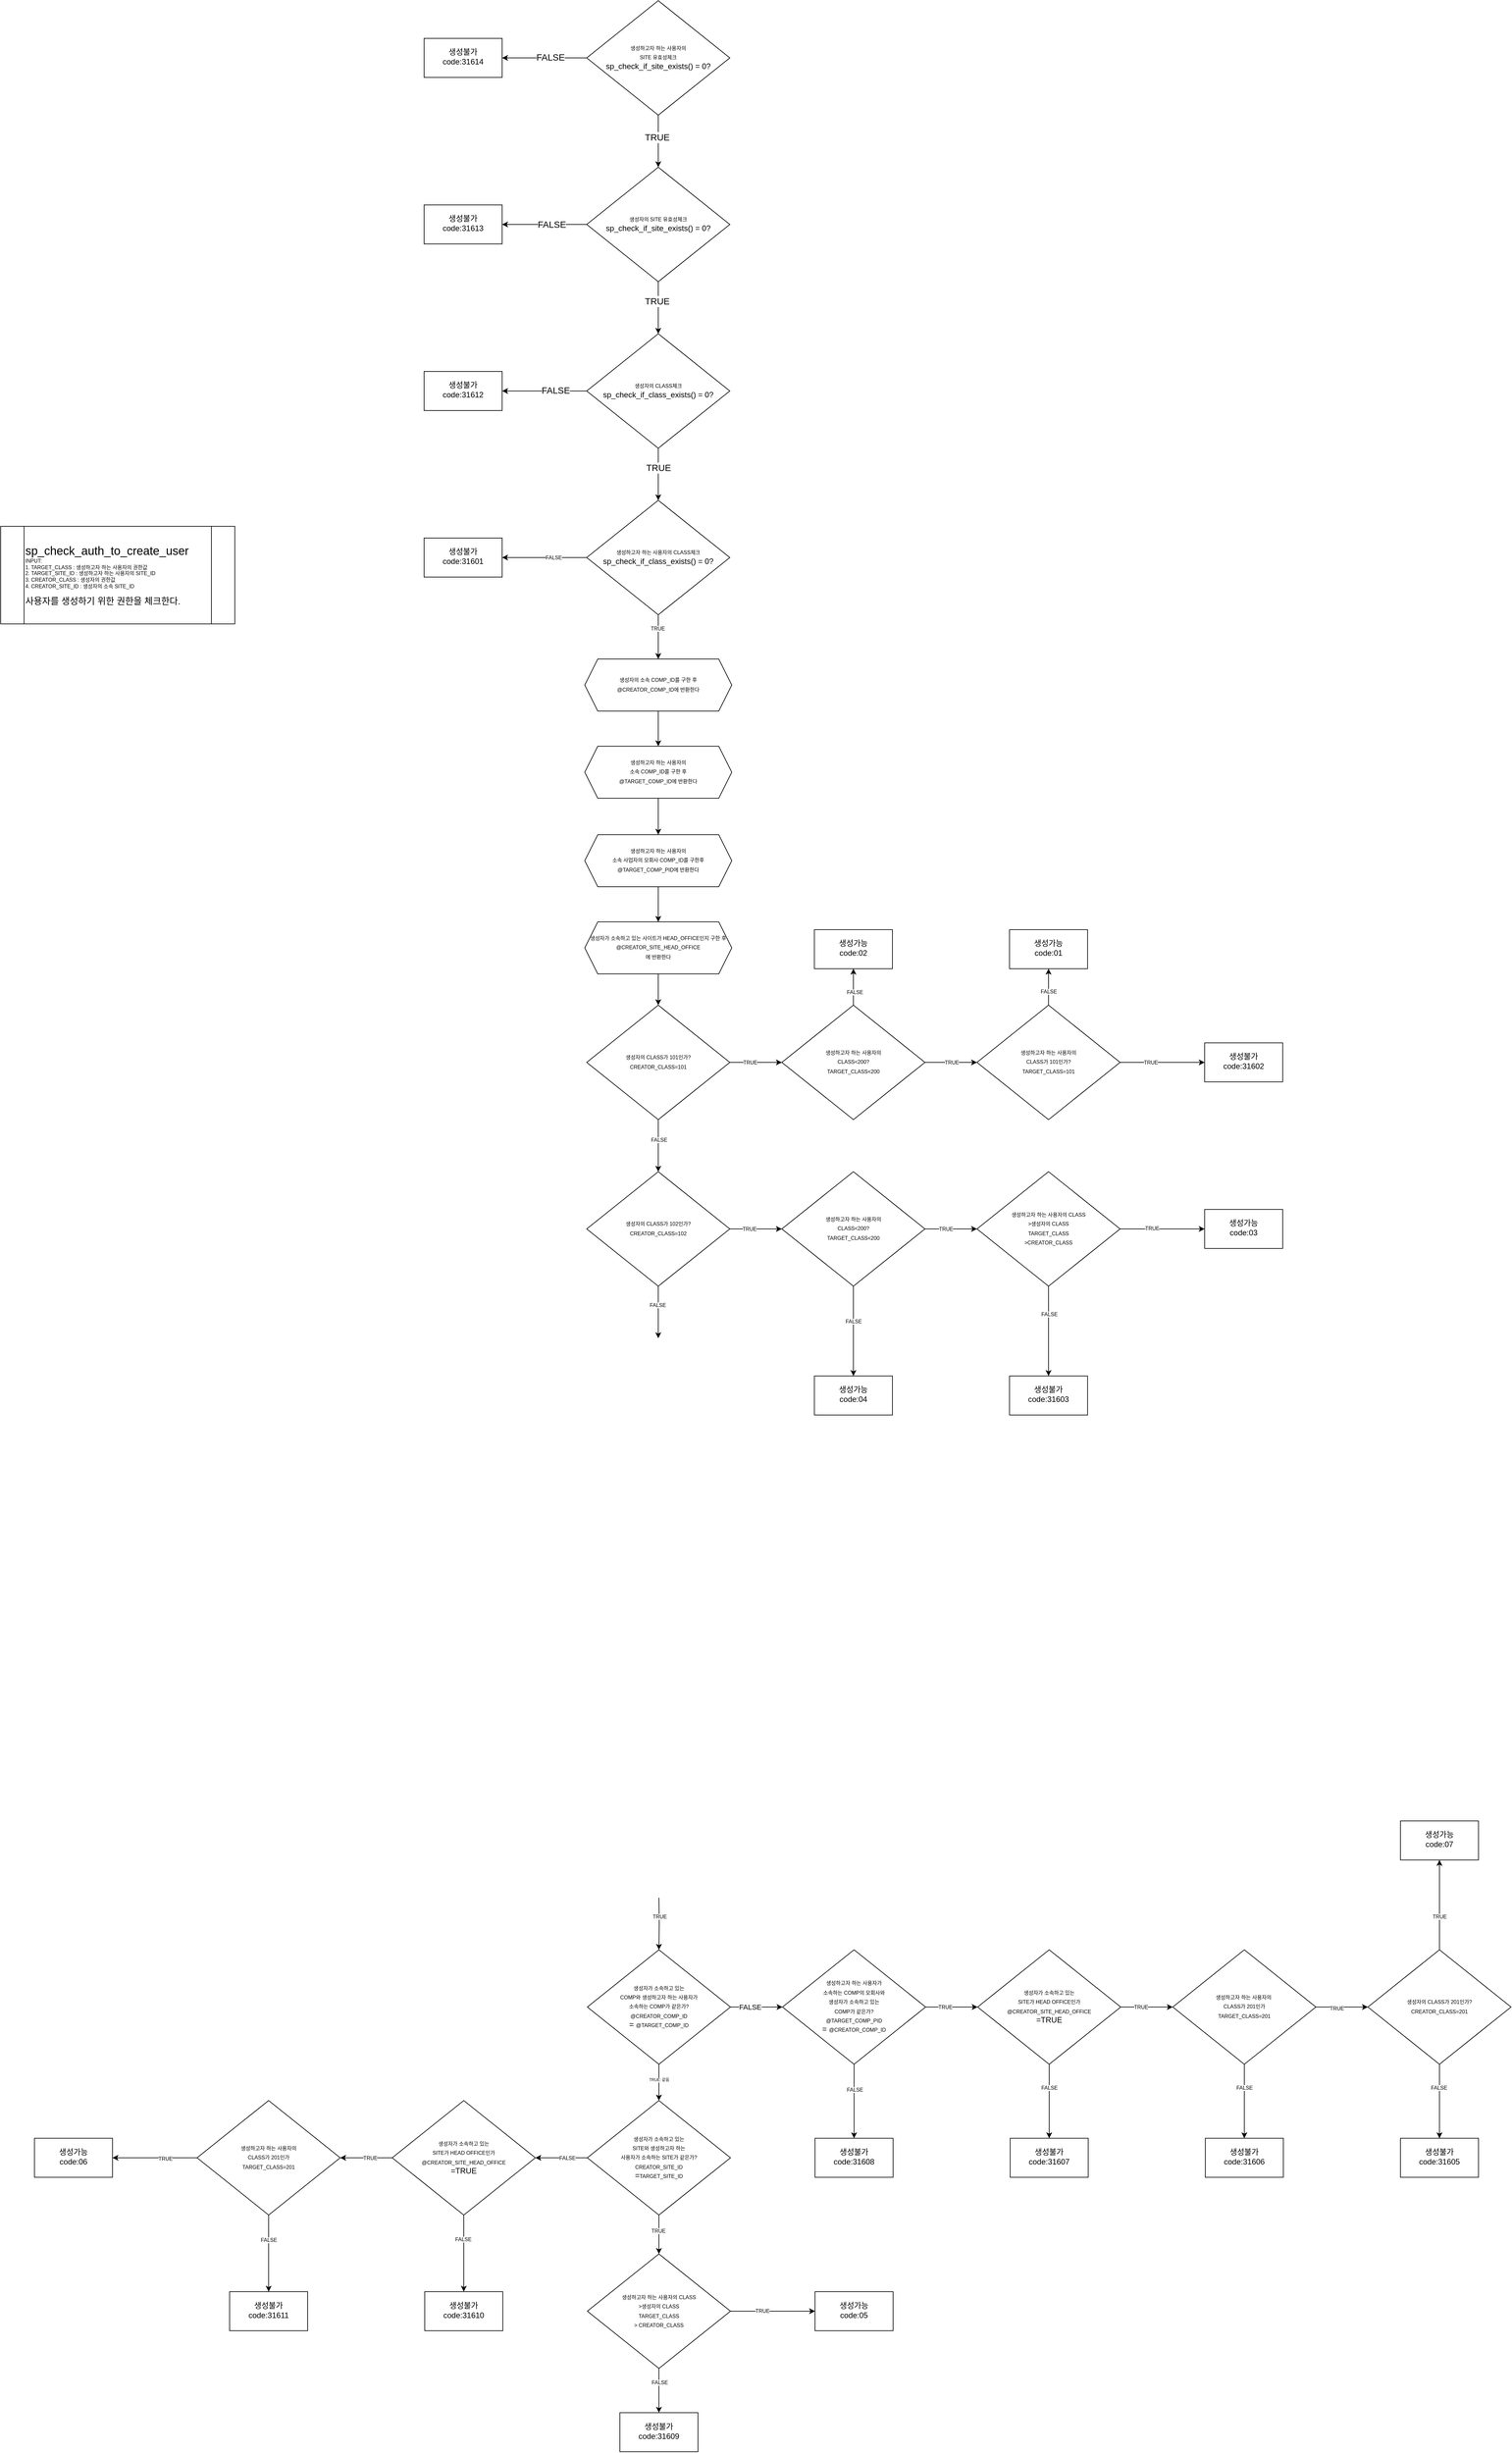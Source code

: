 <mxfile version="16.5.6" type="device"><diagram id="bQs-eoB5kL_t4ooomESv" name="Page-1"><mxGraphModel dx="8557" dy="6752" grid="1" gridSize="10" guides="1" tooltips="1" connect="1" arrows="1" fold="1" page="1" pageScale="1" pageWidth="827" pageHeight="1169" math="0" shadow="0"><root><mxCell id="0"/><mxCell id="1" parent="0"/><mxCell id="9If_zcYqHQICia_mSeOc-65" value="" style="edgeStyle=orthogonalEdgeStyle;rounded=0;orthogonalLoop=1;jettySize=auto;html=1;fontSize=8;" edge="1" parent="1" source="9If_zcYqHQICia_mSeOc-28" target="9If_zcYqHQICia_mSeOc-64"><mxGeometry relative="1" as="geometry"/></mxCell><mxCell id="9If_zcYqHQICia_mSeOc-69" value="TRUE" style="edgeLabel;html=1;align=center;verticalAlign=middle;resizable=0;points=[];fontSize=8;" vertex="1" connectable="0" parent="9If_zcYqHQICia_mSeOc-65"><mxGeometry x="-0.267" relative="1" as="geometry"><mxPoint as="offset"/></mxGeometry></mxCell><mxCell id="9If_zcYqHQICia_mSeOc-94" value="" style="edgeStyle=orthogonalEdgeStyle;rounded=0;orthogonalLoop=1;jettySize=auto;html=1;fontSize=8;" edge="1" parent="1" source="9If_zcYqHQICia_mSeOc-28"><mxGeometry relative="1" as="geometry"><mxPoint x="-1416" y="-1042" as="targetPoint"/></mxGeometry></mxCell><mxCell id="9If_zcYqHQICia_mSeOc-139" value="FALSE" style="edgeLabel;html=1;align=center;verticalAlign=middle;resizable=0;points=[];fontSize=8;" vertex="1" connectable="0" parent="9If_zcYqHQICia_mSeOc-94"><mxGeometry x="-0.293" y="-1" relative="1" as="geometry"><mxPoint as="offset"/></mxGeometry></mxCell><mxCell id="9If_zcYqHQICia_mSeOc-28" value="&lt;font&gt;&lt;span style=&quot;font-size: 8px&quot;&gt;생성자의 CLASS가 102인가?&lt;br&gt;&lt;/span&gt;&lt;span style=&quot;font-size: 8px ; text-align: left&quot;&gt;CREATOR_CLASS=102&lt;/span&gt;&lt;br&gt;&lt;/font&gt;" style="rhombus;whiteSpace=wrap;html=1;shadow=0;fontFamily=Helvetica;fontSize=12;align=center;strokeWidth=1;spacing=6;spacingTop=-4;" vertex="1" parent="1"><mxGeometry x="-1526" y="-1298" width="220" height="176" as="geometry"/></mxCell><mxCell id="9If_zcYqHQICia_mSeOc-32" value="" style="edgeStyle=orthogonalEdgeStyle;rounded=0;orthogonalLoop=1;jettySize=auto;html=1;fontSize=8;" edge="1" parent="1" source="9If_zcYqHQICia_mSeOc-30" target="9If_zcYqHQICia_mSeOc-28"><mxGeometry relative="1" as="geometry"/></mxCell><mxCell id="9If_zcYqHQICia_mSeOc-40" value="FALSE" style="edgeLabel;html=1;align=center;verticalAlign=middle;resizable=0;points=[];fontSize=8;" vertex="1" connectable="0" parent="9If_zcYqHQICia_mSeOc-32"><mxGeometry x="-0.233" y="1" relative="1" as="geometry"><mxPoint as="offset"/></mxGeometry></mxCell><mxCell id="9If_zcYqHQICia_mSeOc-35" value="" style="edgeStyle=orthogonalEdgeStyle;rounded=0;orthogonalLoop=1;jettySize=auto;html=1;fontSize=8;entryX=0;entryY=0.5;entryDx=0;entryDy=0;" edge="1" parent="1" source="9If_zcYqHQICia_mSeOc-30" target="9If_zcYqHQICia_mSeOc-46"><mxGeometry relative="1" as="geometry"><mxPoint x="-1206" y="-1466" as="targetPoint"/></mxGeometry></mxCell><mxCell id="9If_zcYqHQICia_mSeOc-36" value="TRUE" style="edgeLabel;html=1;align=center;verticalAlign=middle;resizable=0;points=[];fontSize=8;" vertex="1" connectable="0" parent="9If_zcYqHQICia_mSeOc-35"><mxGeometry x="-0.234" relative="1" as="geometry"><mxPoint as="offset"/></mxGeometry></mxCell><mxCell id="9If_zcYqHQICia_mSeOc-30" value="&lt;font&gt;&lt;span style=&quot;font-size: 8px&quot;&gt;생성자의 CLASS가 101인가?&lt;br&gt;&lt;/span&gt;&lt;span style=&quot;font-size: 8px ; text-align: left&quot;&gt;CREATOR_CLASS=101&lt;/span&gt;&lt;br&gt;&lt;/font&gt;" style="rhombus;whiteSpace=wrap;html=1;shadow=0;fontFamily=Helvetica;fontSize=12;align=center;strokeWidth=1;spacing=6;spacingTop=-4;" vertex="1" parent="1"><mxGeometry x="-1526" y="-1554" width="220" height="176" as="geometry"/></mxCell><mxCell id="9If_zcYqHQICia_mSeOc-50" value="" style="edgeStyle=orthogonalEdgeStyle;rounded=0;orthogonalLoop=1;jettySize=auto;html=1;fontSize=8;" edge="1" parent="1" source="9If_zcYqHQICia_mSeOc-46" target="9If_zcYqHQICia_mSeOc-48"><mxGeometry relative="1" as="geometry"/></mxCell><mxCell id="9If_zcYqHQICia_mSeOc-54" value="TRUE" style="edgeLabel;html=1;align=center;verticalAlign=middle;resizable=0;points=[];fontSize=8;" vertex="1" connectable="0" parent="9If_zcYqHQICia_mSeOc-50"><mxGeometry x="-0.293" y="-1" relative="1" as="geometry"><mxPoint x="12" y="-1" as="offset"/></mxGeometry></mxCell><mxCell id="9If_zcYqHQICia_mSeOc-62" value="" style="edgeStyle=orthogonalEdgeStyle;rounded=0;orthogonalLoop=1;jettySize=auto;html=1;fontSize=8;" edge="1" parent="1" source="9If_zcYqHQICia_mSeOc-46" target="9If_zcYqHQICia_mSeOc-61"><mxGeometry relative="1" as="geometry"/></mxCell><mxCell id="9If_zcYqHQICia_mSeOc-63" value="FALSE" style="edgeLabel;html=1;align=center;verticalAlign=middle;resizable=0;points=[];fontSize=8;" vertex="1" connectable="0" parent="9If_zcYqHQICia_mSeOc-62"><mxGeometry x="-0.261" y="-2" relative="1" as="geometry"><mxPoint as="offset"/></mxGeometry></mxCell><mxCell id="9If_zcYqHQICia_mSeOc-46" value="&lt;font&gt;&lt;span style=&quot;font-size: 8px&quot;&gt;생성하고자 하는 사용자의&lt;/span&gt;&lt;br style=&quot;font-size: 8px&quot;&gt;&lt;span style=&quot;font-size: 8px&quot;&gt;CLASS&amp;lt;200?&lt;br&gt;&lt;/span&gt;&lt;span style=&quot;font-size: 8px ; text-align: left&quot;&gt;TARGET_CLASS&amp;lt;200&lt;/span&gt;&lt;br&gt;&lt;/font&gt;" style="rhombus;whiteSpace=wrap;html=1;shadow=0;fontFamily=Helvetica;fontSize=12;align=center;strokeWidth=1;spacing=6;spacingTop=-4;" vertex="1" parent="1"><mxGeometry x="-1226" y="-1554" width="220" height="176" as="geometry"/></mxCell><mxCell id="9If_zcYqHQICia_mSeOc-47" value="" style="edgeStyle=orthogonalEdgeStyle;rounded=0;orthogonalLoop=1;jettySize=auto;html=1;fontSize=8;" edge="1" source="9If_zcYqHQICia_mSeOc-48" target="9If_zcYqHQICia_mSeOc-49" parent="1"><mxGeometry relative="1" as="geometry"/></mxCell><mxCell id="9If_zcYqHQICia_mSeOc-58" value="TRUE" style="edgeLabel;html=1;align=center;verticalAlign=middle;resizable=0;points=[];fontSize=8;" vertex="1" connectable="0" parent="9If_zcYqHQICia_mSeOc-47"><mxGeometry x="-0.278" relative="1" as="geometry"><mxPoint as="offset"/></mxGeometry></mxCell><mxCell id="9If_zcYqHQICia_mSeOc-56" value="" style="edgeStyle=orthogonalEdgeStyle;rounded=0;orthogonalLoop=1;jettySize=auto;html=1;fontSize=8;" edge="1" parent="1" source="9If_zcYqHQICia_mSeOc-48" target="9If_zcYqHQICia_mSeOc-55"><mxGeometry relative="1" as="geometry"/></mxCell><mxCell id="9If_zcYqHQICia_mSeOc-57" value="FALSE" style="edgeLabel;html=1;align=center;verticalAlign=middle;resizable=0;points=[];fontSize=8;" vertex="1" connectable="0" parent="9If_zcYqHQICia_mSeOc-56"><mxGeometry x="-0.248" relative="1" as="geometry"><mxPoint as="offset"/></mxGeometry></mxCell><mxCell id="9If_zcYqHQICia_mSeOc-48" value="&lt;font&gt;&lt;font style=&quot;font-size: 8px&quot;&gt;생성하고자 하는 사용자의&lt;br&gt;CLASS가 101인가?&lt;br&gt;&lt;/font&gt;&lt;span style=&quot;font-size: 8px ; text-align: left&quot;&gt;TARGET_CLASS=101&lt;/span&gt;&lt;br&gt;&lt;/font&gt;" style="rhombus;whiteSpace=wrap;html=1;shadow=0;fontFamily=Helvetica;fontSize=12;align=center;strokeWidth=1;spacing=6;spacingTop=-4;" vertex="1" parent="1"><mxGeometry x="-926" y="-1554" width="220" height="176" as="geometry"/></mxCell><mxCell id="9If_zcYqHQICia_mSeOc-49" value="생성불가&lt;br&gt;code:31602" style="whiteSpace=wrap;html=1;shadow=0;strokeWidth=1;spacing=6;spacingTop=-4;" vertex="1" parent="1"><mxGeometry x="-576" y="-1496" width="120" height="60" as="geometry"/></mxCell><mxCell id="9If_zcYqHQICia_mSeOc-55" value="생성가능&lt;br&gt;code:01" style="whiteSpace=wrap;html=1;shadow=0;strokeWidth=1;spacing=6;spacingTop=-4;" vertex="1" parent="1"><mxGeometry x="-876" y="-1670" width="120" height="60" as="geometry"/></mxCell><mxCell id="9If_zcYqHQICia_mSeOc-61" value="생성가능&lt;br&gt;code:02" style="whiteSpace=wrap;html=1;shadow=0;strokeWidth=1;spacing=6;spacingTop=-4;" vertex="1" parent="1"><mxGeometry x="-1176" y="-1670" width="120" height="60" as="geometry"/></mxCell><mxCell id="9If_zcYqHQICia_mSeOc-67" value="" style="edgeStyle=orthogonalEdgeStyle;rounded=0;orthogonalLoop=1;jettySize=auto;html=1;fontSize=8;" edge="1" parent="1" source="9If_zcYqHQICia_mSeOc-64" target="9If_zcYqHQICia_mSeOc-66"><mxGeometry relative="1" as="geometry"/></mxCell><mxCell id="9If_zcYqHQICia_mSeOc-68" value="FALSE" style="edgeLabel;html=1;align=center;verticalAlign=middle;resizable=0;points=[];fontSize=8;" vertex="1" connectable="0" parent="9If_zcYqHQICia_mSeOc-67"><mxGeometry x="-0.227" relative="1" as="geometry"><mxPoint as="offset"/></mxGeometry></mxCell><mxCell id="9If_zcYqHQICia_mSeOc-154" value="" style="edgeStyle=orthogonalEdgeStyle;rounded=0;orthogonalLoop=1;jettySize=auto;html=1;fontSize=8;" edge="1" parent="1" source="9If_zcYqHQICia_mSeOc-64" target="9If_zcYqHQICia_mSeOc-150"><mxGeometry relative="1" as="geometry"/></mxCell><mxCell id="9If_zcYqHQICia_mSeOc-155" value="TRUE" style="edgeLabel;html=1;align=center;verticalAlign=middle;resizable=0;points=[];fontSize=8;" vertex="1" connectable="0" parent="9If_zcYqHQICia_mSeOc-154"><mxGeometry x="-0.202" relative="1" as="geometry"><mxPoint as="offset"/></mxGeometry></mxCell><mxCell id="9If_zcYqHQICia_mSeOc-64" value="&lt;font&gt;&lt;span style=&quot;font-size: 8px&quot;&gt;생성하고자 하는 사용자의&lt;/span&gt;&lt;br style=&quot;font-size: 8px&quot;&gt;&lt;span style=&quot;font-size: 8px&quot;&gt;CLASS&amp;lt;200?&lt;br&gt;&lt;/span&gt;&lt;span style=&quot;font-size: 8px ; text-align: left&quot;&gt;TARGET_CLASS&amp;lt;200&lt;/span&gt;&lt;br&gt;&lt;/font&gt;" style="rhombus;whiteSpace=wrap;html=1;shadow=0;fontFamily=Helvetica;fontSize=12;align=center;strokeWidth=1;spacing=6;spacingTop=-4;" vertex="1" parent="1"><mxGeometry x="-1226" y="-1298" width="220" height="176" as="geometry"/></mxCell><mxCell id="9If_zcYqHQICia_mSeOc-66" value="생성가능&lt;br&gt;code:04" style="whiteSpace=wrap;html=1;shadow=0;strokeWidth=1;spacing=6;spacingTop=-4;" vertex="1" parent="1"><mxGeometry x="-1176" y="-984" width="120" height="60" as="geometry"/></mxCell><mxCell id="9If_zcYqHQICia_mSeOc-76" value="" style="edgeStyle=orthogonalEdgeStyle;rounded=0;orthogonalLoop=1;jettySize=auto;html=1;fontSize=8;exitX=0.5;exitY=1;exitDx=0;exitDy=0;entryX=0.5;entryY=0;entryDx=0;entryDy=0;" edge="1" parent="1" source="9If_zcYqHQICia_mSeOc-163" target="9If_zcYqHQICia_mSeOc-170"><mxGeometry relative="1" as="geometry"><mxPoint x="-1416" y="-1824" as="sourcePoint"/></mxGeometry></mxCell><mxCell id="9If_zcYqHQICia_mSeOc-145" value="&lt;font style=&quot;font-size: 18px&quot;&gt;sp_check_auth_to_create_user&lt;/font&gt;&lt;br&gt;INPUT:&lt;br&gt;1. TARGET_CLASS : 생성하고자 하는 사용자의 권한값&lt;br&gt;2. TARGET_SITE_ID : 생성하고자 하는 사용자의 SITE_ID&lt;br&gt;3. CREATOR_CLASS : 생성자의 권한값&lt;br&gt;4. CREATOR_SITE_ID : 생성자의 소속 SITE_ID&lt;br&gt;&lt;br&gt;&lt;font style=&quot;font-size: 14px&quot;&gt;사용자를 생성하기 위한 권한을 체크한다.&lt;/font&gt;" style="shape=process;whiteSpace=wrap;html=1;backgroundOutline=1;fontSize=8;align=left;" vertex="1" parent="1"><mxGeometry x="-2427" y="-2290" width="360" height="150" as="geometry"/></mxCell><mxCell id="9If_zcYqHQICia_mSeOc-146" value="" style="edgeStyle=orthogonalEdgeStyle;rounded=0;orthogonalLoop=1;jettySize=auto;html=1;fontSize=8;" edge="1" source="9If_zcYqHQICia_mSeOc-150" target="9If_zcYqHQICia_mSeOc-151" parent="1"><mxGeometry relative="1" as="geometry"/></mxCell><mxCell id="9If_zcYqHQICia_mSeOc-147" value="TRUE" style="edgeLabel;html=1;align=center;verticalAlign=middle;resizable=0;points=[];fontSize=8;" vertex="1" connectable="0" parent="9If_zcYqHQICia_mSeOc-146"><mxGeometry x="-0.255" y="1" relative="1" as="geometry"><mxPoint as="offset"/></mxGeometry></mxCell><mxCell id="9If_zcYqHQICia_mSeOc-148" value="" style="edgeStyle=orthogonalEdgeStyle;rounded=0;orthogonalLoop=1;jettySize=auto;html=1;fontSize=8;" edge="1" source="9If_zcYqHQICia_mSeOc-150" target="9If_zcYqHQICia_mSeOc-152" parent="1"><mxGeometry relative="1" as="geometry"/></mxCell><mxCell id="9If_zcYqHQICia_mSeOc-149" value="FALSE" style="edgeLabel;html=1;align=center;verticalAlign=middle;resizable=0;points=[];fontSize=8;" vertex="1" connectable="0" parent="9If_zcYqHQICia_mSeOc-148"><mxGeometry x="-0.375" y="1" relative="1" as="geometry"><mxPoint as="offset"/></mxGeometry></mxCell><mxCell id="9If_zcYqHQICia_mSeOc-150" value="&lt;font&gt;&lt;font style=&quot;font-size: 8px&quot;&gt;생성하고자 하는 사용자의&amp;nbsp;CLASS&lt;br&gt;&amp;gt;생성자의 CLASS&lt;/font&gt;&lt;span style=&quot;font-size: 8px&quot;&gt;&lt;br&gt;&lt;/span&gt;&lt;span style=&quot;font-size: 8px ; text-align: left&quot;&gt;TARGET_CLASS&lt;br&gt;&amp;gt;&lt;/span&gt;&lt;span style=&quot;font-size: 8px ; text-align: left&quot;&gt;CREATOR_CLASS&lt;/span&gt;&lt;br&gt;&lt;/font&gt;" style="rhombus;whiteSpace=wrap;html=1;shadow=0;fontFamily=Helvetica;fontSize=12;align=center;strokeWidth=1;spacing=6;spacingTop=-4;" vertex="1" parent="1"><mxGeometry x="-926" y="-1298" width="220" height="176" as="geometry"/></mxCell><mxCell id="9If_zcYqHQICia_mSeOc-151" value="생성가능&lt;br&gt;code:03" style="whiteSpace=wrap;html=1;shadow=0;strokeWidth=1;spacing=6;spacingTop=-4;" vertex="1" parent="1"><mxGeometry x="-576" y="-1240" width="120" height="60" as="geometry"/></mxCell><mxCell id="9If_zcYqHQICia_mSeOc-152" value="생성불가&lt;br&gt;code:31603" style="whiteSpace=wrap;html=1;shadow=0;strokeWidth=1;spacing=6;spacingTop=-4;" vertex="1" parent="1"><mxGeometry x="-876" y="-984" width="120" height="60" as="geometry"/></mxCell><mxCell id="9If_zcYqHQICia_mSeOc-159" value="" style="edgeStyle=orthogonalEdgeStyle;rounded=0;orthogonalLoop=1;jettySize=auto;html=1;fontSize=8;" edge="1" parent="1" source="9If_zcYqHQICia_mSeOc-156" target="9If_zcYqHQICia_mSeOc-158"><mxGeometry relative="1" as="geometry"/></mxCell><mxCell id="9If_zcYqHQICia_mSeOc-160" value="FALSE" style="edgeLabel;html=1;align=center;verticalAlign=middle;resizable=0;points=[];fontSize=8;" vertex="1" connectable="0" parent="9If_zcYqHQICia_mSeOc-159"><mxGeometry x="-0.214" relative="1" as="geometry"><mxPoint as="offset"/></mxGeometry></mxCell><mxCell id="9If_zcYqHQICia_mSeOc-161" value="" style="edgeStyle=orthogonalEdgeStyle;rounded=0;orthogonalLoop=1;jettySize=auto;html=1;fontSize=8;entryX=0.5;entryY=0;entryDx=0;entryDy=0;" edge="1" parent="1" source="9If_zcYqHQICia_mSeOc-156" target="9If_zcYqHQICia_mSeOc-163"><mxGeometry relative="1" as="geometry"><mxPoint x="-1416" y="-2134" as="targetPoint"/></mxGeometry></mxCell><mxCell id="9If_zcYqHQICia_mSeOc-162" value="TRUE" style="edgeLabel;html=1;align=center;verticalAlign=middle;resizable=0;points=[];fontSize=8;" vertex="1" connectable="0" parent="9If_zcYqHQICia_mSeOc-161"><mxGeometry x="-0.377" y="-1" relative="1" as="geometry"><mxPoint as="offset"/></mxGeometry></mxCell><mxCell id="9If_zcYqHQICia_mSeOc-156" value="&lt;font&gt;&lt;font style=&quot;font-size: 8px&quot;&gt;생성하고자 하는 사용자의 CLASS체크&lt;br&gt;&lt;/font&gt;sp_check_if_class_exists() = 0?&lt;br&gt;&lt;/font&gt;" style="rhombus;whiteSpace=wrap;html=1;shadow=0;fontFamily=Helvetica;fontSize=12;align=center;strokeWidth=1;spacing=6;spacingTop=-4;" vertex="1" parent="1"><mxGeometry x="-1526" y="-2330" width="220" height="176" as="geometry"/></mxCell><mxCell id="9If_zcYqHQICia_mSeOc-158" value="&lt;span&gt;생성불가&lt;br&gt;code:31601&lt;br&gt;&lt;/span&gt;" style="whiteSpace=wrap;html=1;shadow=0;strokeWidth=1;spacing=6;spacingTop=-4;" vertex="1" parent="1"><mxGeometry x="-1776" y="-2272" width="120" height="60" as="geometry"/></mxCell><mxCell id="9If_zcYqHQICia_mSeOc-163" value="&lt;span style=&quot;font-size: 8px&quot;&gt;생성자의 소속 COMP_ID를&amp;nbsp;&lt;/span&gt;&lt;span style=&quot;font-size: 8px&quot;&gt;구한 후&lt;/span&gt;&lt;br style=&quot;font-size: 8px&quot;&gt;&lt;span style=&quot;font-size: 8px&quot;&gt;@CREATOR_COMP_ID에 반환한다&lt;/span&gt;" style="shape=hexagon;perimeter=hexagonPerimeter2;whiteSpace=wrap;html=1;fixedSize=1;shadow=0;strokeWidth=1;spacing=6;spacingTop=-4;" vertex="1" parent="1"><mxGeometry x="-1529" y="-2086" width="226" height="80" as="geometry"/></mxCell><mxCell id="9If_zcYqHQICia_mSeOc-171" style="edgeStyle=orthogonalEdgeStyle;rounded=0;orthogonalLoop=1;jettySize=auto;html=1;entryX=0.5;entryY=0;entryDx=0;entryDy=0;fontSize=8;" edge="1" parent="1" source="9If_zcYqHQICia_mSeOc-170" target="9If_zcYqHQICia_mSeOc-174"><mxGeometry relative="1" as="geometry"/></mxCell><mxCell id="9If_zcYqHQICia_mSeOc-170" value="&lt;span style=&quot;font-size: 8px&quot;&gt;생성하고자 하는 사용자의&lt;br&gt;소속 COMP_ID를 구한 후&lt;br&gt;@TARGET_COMP_ID에 반환한다&lt;/span&gt;" style="shape=hexagon;perimeter=hexagonPerimeter2;whiteSpace=wrap;html=1;fixedSize=1;shadow=0;strokeWidth=1;spacing=6;spacingTop=-4;" vertex="1" parent="1"><mxGeometry x="-1529" y="-1952" width="226" height="80" as="geometry"/></mxCell><mxCell id="9If_zcYqHQICia_mSeOc-175" style="edgeStyle=orthogonalEdgeStyle;rounded=0;orthogonalLoop=1;jettySize=auto;html=1;entryX=0.5;entryY=0;entryDx=0;entryDy=0;fontSize=8;" edge="1" parent="1" source="9If_zcYqHQICia_mSeOc-174" target="9If_zcYqHQICia_mSeOc-178"><mxGeometry relative="1" as="geometry"/></mxCell><mxCell id="9If_zcYqHQICia_mSeOc-174" value="&lt;span style=&quot;font-size: 8px&quot;&gt;생성하고자 하는 사용자의&lt;br&gt;소속 사업자의 모회사 COMP_ID를 구한후&lt;br&gt;@TARGET_COMP_&lt;/span&gt;&lt;span style=&quot;font-size: 8px&quot;&gt;P&lt;/span&gt;&lt;span style=&quot;font-size: 8px&quot;&gt;ID에 반환한다&lt;/span&gt;" style="shape=hexagon;perimeter=hexagonPerimeter2;whiteSpace=wrap;html=1;fixedSize=1;shadow=0;strokeWidth=1;spacing=6;spacingTop=-4;" vertex="1" parent="1"><mxGeometry x="-1529" y="-1816" width="226" height="80" as="geometry"/></mxCell><mxCell id="9If_zcYqHQICia_mSeOc-179" style="edgeStyle=orthogonalEdgeStyle;rounded=0;orthogonalLoop=1;jettySize=auto;html=1;entryX=0.5;entryY=0;entryDx=0;entryDy=0;fontSize=8;" edge="1" parent="1" source="9If_zcYqHQICia_mSeOc-178" target="9If_zcYqHQICia_mSeOc-30"><mxGeometry relative="1" as="geometry"/></mxCell><mxCell id="9If_zcYqHQICia_mSeOc-178" value="&lt;font style=&quot;font-size: 8px&quot;&gt;생성자가 소속하고 있는 사이트가 HEAD_OFFICE인지 구한 후&lt;br&gt;@CREATOR_SITE_HEAD_OFFICE&lt;br&gt;에 반환한다&lt;/font&gt;" style="shape=hexagon;perimeter=hexagonPerimeter2;whiteSpace=wrap;html=1;fixedSize=1;shadow=0;strokeWidth=1;spacing=6;spacingTop=-4;" vertex="1" parent="1"><mxGeometry x="-1529" y="-1682" width="226" height="80" as="geometry"/></mxCell><mxCell id="9If_zcYqHQICia_mSeOc-183" value="" style="edgeStyle=orthogonalEdgeStyle;rounded=0;orthogonalLoop=1;jettySize=auto;html=1;fontSize=14;" edge="1" parent="1" source="9If_zcYqHQICia_mSeOc-180" target="9If_zcYqHQICia_mSeOc-182"><mxGeometry relative="1" as="geometry"/></mxCell><mxCell id="9If_zcYqHQICia_mSeOc-198" value="FALSE" style="edgeLabel;html=1;align=center;verticalAlign=middle;resizable=0;points=[];fontSize=14;" vertex="1" connectable="0" parent="9If_zcYqHQICia_mSeOc-183"><mxGeometry x="-0.255" y="-1" relative="1" as="geometry"><mxPoint as="offset"/></mxGeometry></mxCell><mxCell id="9If_zcYqHQICia_mSeOc-194" value="" style="edgeStyle=orthogonalEdgeStyle;rounded=0;orthogonalLoop=1;jettySize=auto;html=1;fontSize=14;" edge="1" parent="1" source="9If_zcYqHQICia_mSeOc-180" target="9If_zcYqHQICia_mSeOc-156"><mxGeometry relative="1" as="geometry"/></mxCell><mxCell id="9If_zcYqHQICia_mSeOc-197" value="TRUE" style="edgeLabel;html=1;align=center;verticalAlign=middle;resizable=0;points=[];fontSize=14;" vertex="1" connectable="0" parent="9If_zcYqHQICia_mSeOc-194"><mxGeometry x="-0.257" relative="1" as="geometry"><mxPoint as="offset"/></mxGeometry></mxCell><mxCell id="9If_zcYqHQICia_mSeOc-180" value="&lt;font&gt;&lt;font style=&quot;font-size: 8px&quot;&gt;생성자의 CLASS체크&lt;br&gt;&lt;/font&gt;sp_check_if_class_exists() = 0?&lt;br&gt;&lt;/font&gt;" style="rhombus;whiteSpace=wrap;html=1;shadow=0;fontFamily=Helvetica;fontSize=12;align=center;strokeWidth=1;spacing=6;spacingTop=-4;" vertex="1" parent="1"><mxGeometry x="-1526" y="-2586" width="220" height="176" as="geometry"/></mxCell><mxCell id="9If_zcYqHQICia_mSeOc-182" value="생성불가&lt;br&gt;code:31612" style="whiteSpace=wrap;html=1;shadow=0;strokeWidth=1;spacing=6;spacingTop=-4;" vertex="1" parent="1"><mxGeometry x="-1776" y="-2528" width="120" height="60" as="geometry"/></mxCell><mxCell id="9If_zcYqHQICia_mSeOc-189" value="" style="edgeStyle=orthogonalEdgeStyle;rounded=0;orthogonalLoop=1;jettySize=auto;html=1;fontSize=14;" edge="1" parent="1" source="9If_zcYqHQICia_mSeOc-184" target="9If_zcYqHQICia_mSeOc-188"><mxGeometry relative="1" as="geometry"/></mxCell><mxCell id="9If_zcYqHQICia_mSeOc-199" value="FALSE" style="edgeLabel;html=1;align=center;verticalAlign=middle;resizable=0;points=[];fontSize=14;" vertex="1" connectable="0" parent="9If_zcYqHQICia_mSeOc-189"><mxGeometry x="-0.166" relative="1" as="geometry"><mxPoint as="offset"/></mxGeometry></mxCell><mxCell id="9If_zcYqHQICia_mSeOc-193" value="" style="edgeStyle=orthogonalEdgeStyle;rounded=0;orthogonalLoop=1;jettySize=auto;html=1;fontSize=14;" edge="1" parent="1" source="9If_zcYqHQICia_mSeOc-184" target="9If_zcYqHQICia_mSeOc-180"><mxGeometry relative="1" as="geometry"/></mxCell><mxCell id="9If_zcYqHQICia_mSeOc-196" value="TRUE" style="edgeLabel;html=1;align=center;verticalAlign=middle;resizable=0;points=[];fontSize=14;" vertex="1" connectable="0" parent="9If_zcYqHQICia_mSeOc-193"><mxGeometry x="-0.261" y="-2" relative="1" as="geometry"><mxPoint as="offset"/></mxGeometry></mxCell><mxCell id="9If_zcYqHQICia_mSeOc-184" value="&lt;font&gt;&lt;font style=&quot;font-size: 8px&quot;&gt;생성자의 SITE 유효성체크&lt;br&gt;&lt;/font&gt;sp_check_if_site_exists() = 0?&lt;br&gt;&lt;/font&gt;" style="rhombus;whiteSpace=wrap;html=1;shadow=0;fontFamily=Helvetica;fontSize=12;align=center;strokeWidth=1;spacing=6;spacingTop=-4;" vertex="1" parent="1"><mxGeometry x="-1526" y="-2842" width="220" height="176" as="geometry"/></mxCell><mxCell id="9If_zcYqHQICia_mSeOc-191" value="" style="edgeStyle=orthogonalEdgeStyle;rounded=0;orthogonalLoop=1;jettySize=auto;html=1;fontSize=14;" edge="1" parent="1" source="9If_zcYqHQICia_mSeOc-186" target="9If_zcYqHQICia_mSeOc-190"><mxGeometry relative="1" as="geometry"/></mxCell><mxCell id="9If_zcYqHQICia_mSeOc-200" value="FALSE" style="edgeLabel;html=1;align=center;verticalAlign=middle;resizable=0;points=[];fontSize=14;" vertex="1" connectable="0" parent="9If_zcYqHQICia_mSeOc-191"><mxGeometry x="-0.136" y="-1" relative="1" as="geometry"><mxPoint as="offset"/></mxGeometry></mxCell><mxCell id="9If_zcYqHQICia_mSeOc-192" value="" style="edgeStyle=orthogonalEdgeStyle;rounded=0;orthogonalLoop=1;jettySize=auto;html=1;fontSize=14;" edge="1" parent="1" source="9If_zcYqHQICia_mSeOc-186" target="9If_zcYqHQICia_mSeOc-184"><mxGeometry relative="1" as="geometry"/></mxCell><mxCell id="9If_zcYqHQICia_mSeOc-195" value="TRUE" style="edgeLabel;html=1;align=center;verticalAlign=middle;resizable=0;points=[];fontSize=14;" vertex="1" connectable="0" parent="9If_zcYqHQICia_mSeOc-192"><mxGeometry x="-0.167" y="-2" relative="1" as="geometry"><mxPoint as="offset"/></mxGeometry></mxCell><mxCell id="9If_zcYqHQICia_mSeOc-186" value="&lt;font&gt;&lt;font style=&quot;font-size: 8px&quot;&gt;생성하고자 하는 사용자의 &lt;br&gt;SITE 유효성체크&lt;br&gt;&lt;/font&gt;sp_check_if_site_exists() = 0?&lt;br&gt;&lt;/font&gt;" style="rhombus;whiteSpace=wrap;html=1;shadow=0;fontFamily=Helvetica;fontSize=12;align=center;strokeWidth=1;spacing=6;spacingTop=-4;" vertex="1" parent="1"><mxGeometry x="-1526" y="-3098" width="220" height="176" as="geometry"/></mxCell><mxCell id="9If_zcYqHQICia_mSeOc-188" value="&lt;span&gt;생성불가&lt;/span&gt;&lt;br&gt;&lt;span&gt;code:31613&lt;/span&gt;" style="whiteSpace=wrap;html=1;shadow=0;strokeWidth=1;spacing=6;spacingTop=-4;" vertex="1" parent="1"><mxGeometry x="-1776" y="-2784" width="120" height="60" as="geometry"/></mxCell><mxCell id="9If_zcYqHQICia_mSeOc-190" value="&lt;span&gt;생성불가&lt;/span&gt;&lt;br&gt;&lt;span&gt;code:31614&lt;/span&gt;" style="whiteSpace=wrap;html=1;shadow=0;strokeWidth=1;spacing=6;spacingTop=-4;" vertex="1" parent="1"><mxGeometry x="-1776" y="-3040" width="120" height="60" as="geometry"/></mxCell><mxCell id="9If_zcYqHQICia_mSeOc-201" value="" style="edgeStyle=orthogonalEdgeStyle;rounded=0;orthogonalLoop=1;jettySize=auto;html=1;fontSize=8;" edge="1" parent="1" source="9If_zcYqHQICia_mSeOc-205" target="9If_zcYqHQICia_mSeOc-210"><mxGeometry relative="1" as="geometry"/></mxCell><mxCell id="9If_zcYqHQICia_mSeOc-202" value="TRUE: 같음" style="edgeLabel;html=1;align=center;verticalAlign=middle;resizable=0;points=[];fontSize=6;" vertex="1" connectable="0" parent="9If_zcYqHQICia_mSeOc-201"><mxGeometry x="-0.16" relative="1" as="geometry"><mxPoint as="offset"/></mxGeometry></mxCell><mxCell id="9If_zcYqHQICia_mSeOc-203" value="" style="edgeStyle=orthogonalEdgeStyle;rounded=0;orthogonalLoop=1;jettySize=auto;html=1;" edge="1" parent="1" source="9If_zcYqHQICia_mSeOc-205" target="9If_zcYqHQICia_mSeOc-215"><mxGeometry relative="1" as="geometry"/></mxCell><mxCell id="9If_zcYqHQICia_mSeOc-204" value="FALSE" style="edgeLabel;html=1;align=center;verticalAlign=middle;resizable=0;points=[];" vertex="1" connectable="0" parent="9If_zcYqHQICia_mSeOc-203"><mxGeometry x="-0.258" relative="1" as="geometry"><mxPoint as="offset"/></mxGeometry></mxCell><mxCell id="9If_zcYqHQICia_mSeOc-205" value="&lt;font&gt;&lt;span style=&quot;font-size: 8px&quot;&gt;생성자가 소속하고 있는&lt;br&gt;COMP와 생성하고자 하는 사용자가&lt;br&gt;소속하는 COMP가 같은가?&lt;br&gt;&lt;/span&gt;&lt;span style=&quot;font-size: 8px&quot;&gt;@CREATOR_COMP_ID&lt;/span&gt;&lt;span style=&quot;font-size: 8px ; text-align: left&quot;&gt;&lt;br&gt;&lt;/span&gt;=&amp;nbsp;&lt;span style=&quot;font-size: 8px&quot;&gt;@TARGET_COMP_ID&lt;/span&gt;&lt;br&gt;&lt;/font&gt;" style="rhombus;whiteSpace=wrap;html=1;shadow=0;fontFamily=Helvetica;fontSize=12;align=center;strokeWidth=1;spacing=6;spacingTop=-4;" vertex="1" parent="1"><mxGeometry x="-1525" y="-102" width="220" height="176" as="geometry"/></mxCell><mxCell id="9If_zcYqHQICia_mSeOc-206" value="" style="edgeStyle=orthogonalEdgeStyle;rounded=0;orthogonalLoop=1;jettySize=auto;html=1;fontSize=8;" edge="1" parent="1" source="9If_zcYqHQICia_mSeOc-210" target="9If_zcYqHQICia_mSeOc-220"><mxGeometry relative="1" as="geometry"/></mxCell><mxCell id="9If_zcYqHQICia_mSeOc-207" value="FALSE" style="edgeLabel;html=1;align=center;verticalAlign=middle;resizable=0;points=[];fontSize=8;" vertex="1" connectable="0" parent="9If_zcYqHQICia_mSeOc-206"><mxGeometry x="-0.212" relative="1" as="geometry"><mxPoint as="offset"/></mxGeometry></mxCell><mxCell id="9If_zcYqHQICia_mSeOc-208" value="" style="edgeStyle=orthogonalEdgeStyle;rounded=0;orthogonalLoop=1;jettySize=auto;html=1;fontSize=8;" edge="1" parent="1" source="9If_zcYqHQICia_mSeOc-210" target="9If_zcYqHQICia_mSeOc-248"><mxGeometry relative="1" as="geometry"/></mxCell><mxCell id="9If_zcYqHQICia_mSeOc-209" value="TRUE" style="edgeLabel;html=1;align=center;verticalAlign=middle;resizable=0;points=[];fontSize=8;" vertex="1" connectable="0" parent="9If_zcYqHQICia_mSeOc-208"><mxGeometry x="-0.179" y="-1" relative="1" as="geometry"><mxPoint as="offset"/></mxGeometry></mxCell><mxCell id="9If_zcYqHQICia_mSeOc-210" value="&lt;font&gt;&lt;font style=&quot;font-size: 8px&quot;&gt;&lt;font&gt;생성자가 소속하고 있는&lt;br&gt;SITE와 생성하고자 하는&lt;br&gt;&lt;/font&gt;사용자가 소속하는 SITE가 같은가?&lt;br&gt;&lt;/font&gt;&lt;span style=&quot;font-size: 8px ; text-align: left&quot;&gt;CREATOR_SITE_ID&lt;br&gt;&lt;/span&gt;=&lt;span style=&quot;font-size: 8px ; text-align: left&quot;&gt;TARGET_SITE_ID&lt;/span&gt;&lt;br&gt;&lt;/font&gt;" style="rhombus;whiteSpace=wrap;html=1;shadow=0;fontFamily=Helvetica;fontSize=12;align=center;strokeWidth=1;spacing=6;spacingTop=-4;" vertex="1" parent="1"><mxGeometry x="-1525" y="129.71" width="220" height="176" as="geometry"/></mxCell><mxCell id="9If_zcYqHQICia_mSeOc-211" value="" style="edgeStyle=orthogonalEdgeStyle;rounded=0;orthogonalLoop=1;jettySize=auto;html=1;fontSize=8;" edge="1" parent="1" source="9If_zcYqHQICia_mSeOc-215" target="9If_zcYqHQICia_mSeOc-226"><mxGeometry relative="1" as="geometry"/></mxCell><mxCell id="9If_zcYqHQICia_mSeOc-212" value="TRUE" style="edgeLabel;html=1;align=center;verticalAlign=middle;resizable=0;points=[];fontSize=8;" vertex="1" connectable="0" parent="9If_zcYqHQICia_mSeOc-211"><mxGeometry x="-0.25" relative="1" as="geometry"><mxPoint as="offset"/></mxGeometry></mxCell><mxCell id="9If_zcYqHQICia_mSeOc-213" value="" style="edgeStyle=orthogonalEdgeStyle;rounded=0;orthogonalLoop=1;jettySize=auto;html=1;fontSize=8;" edge="1" parent="1" source="9If_zcYqHQICia_mSeOc-215" target="9If_zcYqHQICia_mSeOc-228"><mxGeometry relative="1" as="geometry"/></mxCell><mxCell id="9If_zcYqHQICia_mSeOc-214" value="FALSE" style="edgeLabel;html=1;align=center;verticalAlign=middle;resizable=0;points=[];fontSize=8;" vertex="1" connectable="0" parent="9If_zcYqHQICia_mSeOc-213"><mxGeometry x="-0.311" y="1" relative="1" as="geometry"><mxPoint as="offset"/></mxGeometry></mxCell><mxCell id="9If_zcYqHQICia_mSeOc-215" value="&lt;font&gt;&lt;font style=&quot;font-size: 8px&quot;&gt;생성하고자 하는 사용자가&lt;br&gt;소속하는 COMP의 모회사와&lt;br&gt;생성자가 소속하고 있는&lt;br&gt;COMP가 같은가?&lt;br&gt;&lt;/font&gt;&lt;span style=&quot;font-size: 8px&quot;&gt;@TARGET_COMP_&lt;/span&gt;&lt;span style=&quot;font-size: 8px&quot;&gt;P&lt;/span&gt;&lt;span style=&quot;font-size: 8px&quot;&gt;ID&lt;br&gt;&lt;/span&gt;=&amp;nbsp;&lt;span style=&quot;font-size: 8px&quot;&gt;@CREATOR_COMP_ID&lt;/span&gt;&lt;br&gt;&lt;/font&gt;" style="rhombus;whiteSpace=wrap;html=1;shadow=0;fontFamily=Helvetica;fontSize=12;align=center;strokeWidth=1;spacing=6;spacingTop=-4;" vertex="1" parent="1"><mxGeometry x="-1225" y="-102" width="220" height="176" as="geometry"/></mxCell><mxCell id="9If_zcYqHQICia_mSeOc-216" value="" style="edgeStyle=orthogonalEdgeStyle;rounded=0;orthogonalLoop=1;jettySize=auto;html=1;fontSize=8;" edge="1" parent="1" source="9If_zcYqHQICia_mSeOc-220" target="9If_zcYqHQICia_mSeOc-221"><mxGeometry relative="1" as="geometry"/></mxCell><mxCell id="9If_zcYqHQICia_mSeOc-217" value="FALSE" style="edgeLabel;html=1;align=center;verticalAlign=middle;resizable=0;points=[];fontSize=8;" vertex="1" connectable="0" parent="9If_zcYqHQICia_mSeOc-216"><mxGeometry x="-0.361" y="-1" relative="1" as="geometry"><mxPoint as="offset"/></mxGeometry></mxCell><mxCell id="9If_zcYqHQICia_mSeOc-218" value="" style="edgeStyle=orthogonalEdgeStyle;rounded=0;orthogonalLoop=1;jettySize=auto;html=1;fontSize=8;" edge="1" parent="1" source="9If_zcYqHQICia_mSeOc-220" target="9If_zcYqHQICia_mSeOc-255"><mxGeometry relative="1" as="geometry"/></mxCell><mxCell id="9If_zcYqHQICia_mSeOc-219" value="TRUE" style="edgeLabel;html=1;align=center;verticalAlign=middle;resizable=0;points=[];fontSize=8;" vertex="1" connectable="0" parent="9If_zcYqHQICia_mSeOc-218"><mxGeometry x="-0.142" relative="1" as="geometry"><mxPoint as="offset"/></mxGeometry></mxCell><mxCell id="9If_zcYqHQICia_mSeOc-220" value="&lt;font&gt;&lt;font style=&quot;font-size: 8px&quot;&gt;생성자가 소속하고 있는&lt;br&gt;SITE가 HEAD OFFICE인가&lt;/font&gt;&lt;span style=&quot;font-size: 8px&quot;&gt;&lt;br&gt;&lt;/span&gt;&lt;span style=&quot;font-size: 8px&quot;&gt;@CREATOR_SITE_HEAD_OFFICE&lt;br&gt;&lt;/span&gt;=TRUE&lt;br&gt;&lt;/font&gt;" style="rhombus;whiteSpace=wrap;html=1;shadow=0;fontFamily=Helvetica;fontSize=12;align=center;strokeWidth=1;spacing=6;spacingTop=-4;" vertex="1" parent="1"><mxGeometry x="-1825" y="129.71" width="220" height="176" as="geometry"/></mxCell><mxCell id="9If_zcYqHQICia_mSeOc-221" value="생성불가&lt;br&gt;code:31610" style="whiteSpace=wrap;html=1;shadow=0;strokeWidth=1;spacing=6;spacingTop=-4;" vertex="1" parent="1"><mxGeometry x="-1775" y="423.54" width="120" height="60" as="geometry"/></mxCell><mxCell id="9If_zcYqHQICia_mSeOc-222" value="" style="edgeStyle=orthogonalEdgeStyle;rounded=0;orthogonalLoop=1;jettySize=auto;html=1;fontSize=8;" edge="1" parent="1" source="9If_zcYqHQICia_mSeOc-226" target="9If_zcYqHQICia_mSeOc-227"><mxGeometry relative="1" as="geometry"/></mxCell><mxCell id="9If_zcYqHQICia_mSeOc-223" value="FALSE" style="edgeLabel;html=1;align=center;verticalAlign=middle;resizable=0;points=[];fontSize=8;" vertex="1" connectable="0" parent="9If_zcYqHQICia_mSeOc-222"><mxGeometry x="-0.375" relative="1" as="geometry"><mxPoint as="offset"/></mxGeometry></mxCell><mxCell id="9If_zcYqHQICia_mSeOc-224" value="" style="edgeStyle=orthogonalEdgeStyle;rounded=0;orthogonalLoop=1;jettySize=auto;html=1;fontSize=8;" edge="1" parent="1" source="9If_zcYqHQICia_mSeOc-226" target="9If_zcYqHQICia_mSeOc-235"><mxGeometry relative="1" as="geometry"/></mxCell><mxCell id="9If_zcYqHQICia_mSeOc-225" value="TRUE" style="edgeLabel;html=1;align=center;verticalAlign=middle;resizable=0;points=[];fontSize=8;" vertex="1" connectable="0" parent="9If_zcYqHQICia_mSeOc-224"><mxGeometry x="-0.242" relative="1" as="geometry"><mxPoint as="offset"/></mxGeometry></mxCell><mxCell id="9If_zcYqHQICia_mSeOc-226" value="&lt;font&gt;&lt;span style=&quot;font-size: 8px&quot;&gt;생성자가 소속하고 있는&lt;/span&gt;&lt;br style=&quot;font-size: 8px&quot;&gt;&lt;span style=&quot;font-size: 8px&quot;&gt;SITE가 HEAD OFFICE인가&lt;br&gt;&lt;/span&gt;&lt;span style=&quot;font-size: 8px&quot;&gt;@CREATOR_SITE_HEAD_OFFICE&lt;br&gt;&lt;/span&gt;=TRUE&lt;br&gt;&lt;/font&gt;" style="rhombus;whiteSpace=wrap;html=1;shadow=0;fontFamily=Helvetica;fontSize=12;align=center;strokeWidth=1;spacing=6;spacingTop=-4;" vertex="1" parent="1"><mxGeometry x="-925" y="-102" width="220" height="176" as="geometry"/></mxCell><mxCell id="9If_zcYqHQICia_mSeOc-227" value="생성불가&lt;br&gt;code:31607" style="whiteSpace=wrap;html=1;shadow=0;strokeWidth=1;spacing=6;spacingTop=-4;" vertex="1" parent="1"><mxGeometry x="-875" y="187.71" width="120" height="60" as="geometry"/></mxCell><mxCell id="9If_zcYqHQICia_mSeOc-228" value="생성불가&lt;br&gt;code:31608" style="whiteSpace=wrap;html=1;shadow=0;strokeWidth=1;spacing=6;spacingTop=-4;" vertex="1" parent="1"><mxGeometry x="-1175" y="187.71" width="120" height="60" as="geometry"/></mxCell><mxCell id="9If_zcYqHQICia_mSeOc-229" value="" style="edgeStyle=orthogonalEdgeStyle;rounded=0;orthogonalLoop=1;jettySize=auto;html=1;fontSize=8;" edge="1" parent="1" target="9If_zcYqHQICia_mSeOc-205"><mxGeometry relative="1" as="geometry"><mxPoint x="-1415" y="-182" as="sourcePoint"/></mxGeometry></mxCell><mxCell id="9If_zcYqHQICia_mSeOc-230" value="TRUE" style="edgeLabel;html=1;align=center;verticalAlign=middle;resizable=0;points=[];fontSize=8;" vertex="1" connectable="0" parent="9If_zcYqHQICia_mSeOc-229"><mxGeometry x="-0.298" relative="1" as="geometry"><mxPoint as="offset"/></mxGeometry></mxCell><mxCell id="9If_zcYqHQICia_mSeOc-231" value="" style="edgeStyle=orthogonalEdgeStyle;rounded=0;orthogonalLoop=1;jettySize=auto;html=1;fontSize=8;" edge="1" parent="1" source="9If_zcYqHQICia_mSeOc-235" target="9If_zcYqHQICia_mSeOc-236"><mxGeometry relative="1" as="geometry"/></mxCell><mxCell id="9If_zcYqHQICia_mSeOc-232" value="FALSE" style="edgeLabel;html=1;align=center;verticalAlign=middle;resizable=0;points=[];fontSize=8;" vertex="1" connectable="0" parent="9If_zcYqHQICia_mSeOc-231"><mxGeometry x="-0.376" relative="1" as="geometry"><mxPoint as="offset"/></mxGeometry></mxCell><mxCell id="9If_zcYqHQICia_mSeOc-233" value="" style="edgeStyle=orthogonalEdgeStyle;rounded=0;orthogonalLoop=1;jettySize=auto;html=1;fontSize=8;" edge="1" parent="1" source="9If_zcYqHQICia_mSeOc-235" target="9If_zcYqHQICia_mSeOc-241"><mxGeometry relative="1" as="geometry"/></mxCell><mxCell id="9If_zcYqHQICia_mSeOc-234" value="TRUE" style="edgeLabel;html=1;align=center;verticalAlign=middle;resizable=0;points=[];fontSize=8;" vertex="1" connectable="0" parent="9If_zcYqHQICia_mSeOc-233"><mxGeometry x="-0.194" y="-2" relative="1" as="geometry"><mxPoint as="offset"/></mxGeometry></mxCell><mxCell id="9If_zcYqHQICia_mSeOc-235" value="&lt;font&gt;&lt;font style=&quot;font-size: 8px&quot;&gt;생성하고자 하는 사용자의&amp;nbsp;&lt;br&gt;CLASS가 201인가&lt;br&gt;&lt;/font&gt;&lt;span style=&quot;font-size: 8px ; text-align: left&quot;&gt;TARGET_CLASS=201&lt;/span&gt;&lt;br&gt;&lt;/font&gt;" style="rhombus;whiteSpace=wrap;html=1;shadow=0;fontFamily=Helvetica;fontSize=12;align=center;strokeWidth=1;spacing=6;spacingTop=-4;" vertex="1" parent="1"><mxGeometry x="-625" y="-102" width="220" height="176" as="geometry"/></mxCell><mxCell id="9If_zcYqHQICia_mSeOc-236" value="생성불가&lt;br&gt;code:31606" style="whiteSpace=wrap;html=1;shadow=0;strokeWidth=1;spacing=6;spacingTop=-4;" vertex="1" parent="1"><mxGeometry x="-575" y="187.71" width="120" height="60" as="geometry"/></mxCell><mxCell id="9If_zcYqHQICia_mSeOc-237" value="" style="edgeStyle=orthogonalEdgeStyle;rounded=0;orthogonalLoop=1;jettySize=auto;html=1;fontSize=8;" edge="1" parent="1" source="9If_zcYqHQICia_mSeOc-241" target="9If_zcYqHQICia_mSeOc-242"><mxGeometry relative="1" as="geometry"/></mxCell><mxCell id="9If_zcYqHQICia_mSeOc-238" value="TRUE" style="edgeLabel;html=1;align=center;verticalAlign=middle;resizable=0;points=[];fontSize=8;" vertex="1" connectable="0" parent="9If_zcYqHQICia_mSeOc-237"><mxGeometry x="-0.256" relative="1" as="geometry"><mxPoint as="offset"/></mxGeometry></mxCell><mxCell id="9If_zcYqHQICia_mSeOc-239" value="" style="edgeStyle=orthogonalEdgeStyle;rounded=0;orthogonalLoop=1;jettySize=auto;html=1;fontSize=8;" edge="1" parent="1" source="9If_zcYqHQICia_mSeOc-241" target="9If_zcYqHQICia_mSeOc-243"><mxGeometry relative="1" as="geometry"/></mxCell><mxCell id="9If_zcYqHQICia_mSeOc-240" value="FALSE" style="edgeLabel;html=1;align=center;verticalAlign=middle;resizable=0;points=[];fontSize=8;" vertex="1" connectable="0" parent="9If_zcYqHQICia_mSeOc-239"><mxGeometry x="-0.376" y="-1" relative="1" as="geometry"><mxPoint as="offset"/></mxGeometry></mxCell><mxCell id="9If_zcYqHQICia_mSeOc-241" value="&lt;font&gt;&lt;span style=&quot;font-size: 8px&quot;&gt;생성자의 CLASS가 201인가?&lt;br&gt;&lt;/span&gt;&lt;span style=&quot;font-size: 8px ; text-align: left&quot;&gt;CREATOR_CLASS=201&lt;/span&gt;&lt;br&gt;&lt;/font&gt;" style="rhombus;whiteSpace=wrap;html=1;shadow=0;fontFamily=Helvetica;fontSize=12;align=center;strokeWidth=1;spacing=6;spacingTop=-4;" vertex="1" parent="1"><mxGeometry x="-325" y="-102" width="220" height="176" as="geometry"/></mxCell><mxCell id="9If_zcYqHQICia_mSeOc-242" value="생성가능&lt;br&gt;code:07" style="whiteSpace=wrap;html=1;shadow=0;strokeWidth=1;spacing=6;spacingTop=-4;" vertex="1" parent="1"><mxGeometry x="-275" y="-300" width="120" height="60" as="geometry"/></mxCell><mxCell id="9If_zcYqHQICia_mSeOc-243" value="생성불가&lt;br&gt;code:31605" style="whiteSpace=wrap;html=1;shadow=0;strokeWidth=1;spacing=6;spacingTop=-4;" vertex="1" parent="1"><mxGeometry x="-275" y="187.71" width="120" height="60" as="geometry"/></mxCell><mxCell id="9If_zcYqHQICia_mSeOc-244" value="" style="edgeStyle=orthogonalEdgeStyle;rounded=0;orthogonalLoop=1;jettySize=auto;html=1;fontSize=8;" edge="1" parent="1" source="9If_zcYqHQICia_mSeOc-248" target="9If_zcYqHQICia_mSeOc-249"><mxGeometry relative="1" as="geometry"/></mxCell><mxCell id="9If_zcYqHQICia_mSeOc-245" value="TRUE" style="edgeLabel;html=1;align=center;verticalAlign=middle;resizable=0;points=[];fontSize=8;" vertex="1" connectable="0" parent="9If_zcYqHQICia_mSeOc-244"><mxGeometry x="-0.255" y="1" relative="1" as="geometry"><mxPoint as="offset"/></mxGeometry></mxCell><mxCell id="9If_zcYqHQICia_mSeOc-246" value="" style="edgeStyle=orthogonalEdgeStyle;rounded=0;orthogonalLoop=1;jettySize=auto;html=1;fontSize=8;" edge="1" parent="1" source="9If_zcYqHQICia_mSeOc-248" target="9If_zcYqHQICia_mSeOc-250"><mxGeometry relative="1" as="geometry"/></mxCell><mxCell id="9If_zcYqHQICia_mSeOc-247" value="FALSE" style="edgeLabel;html=1;align=center;verticalAlign=middle;resizable=0;points=[];fontSize=8;" vertex="1" connectable="0" parent="9If_zcYqHQICia_mSeOc-246"><mxGeometry x="-0.375" y="1" relative="1" as="geometry"><mxPoint as="offset"/></mxGeometry></mxCell><mxCell id="9If_zcYqHQICia_mSeOc-248" value="&lt;font&gt;&lt;font style=&quot;font-size: 8px&quot;&gt;생성하고자 하는 사용자의&amp;nbsp;CLASS&lt;br&gt;&amp;gt;생성자의 CLASS&lt;br&gt;&lt;/font&gt;&lt;span style=&quot;font-size: 8px ; text-align: left&quot;&gt;TARGET_CLASS &lt;br&gt;&amp;gt;&amp;nbsp;&lt;/span&gt;&lt;span style=&quot;font-size: 8px ; text-align: left&quot;&gt;CREATOR_CLASS&lt;/span&gt;&lt;br&gt;&lt;/font&gt;" style="rhombus;whiteSpace=wrap;html=1;shadow=0;fontFamily=Helvetica;fontSize=12;align=center;strokeWidth=1;spacing=6;spacingTop=-4;" vertex="1" parent="1"><mxGeometry x="-1525" y="365.54" width="220" height="176" as="geometry"/></mxCell><mxCell id="9If_zcYqHQICia_mSeOc-249" value="생성가능&lt;br&gt;code:05" style="whiteSpace=wrap;html=1;shadow=0;strokeWidth=1;spacing=6;spacingTop=-4;" vertex="1" parent="1"><mxGeometry x="-1175" y="423.54" width="120" height="60" as="geometry"/></mxCell><mxCell id="9If_zcYqHQICia_mSeOc-250" value="생성불가&lt;br&gt;code:31609" style="whiteSpace=wrap;html=1;shadow=0;strokeWidth=1;spacing=6;spacingTop=-4;" vertex="1" parent="1"><mxGeometry x="-1475" y="609.54" width="120" height="60" as="geometry"/></mxCell><mxCell id="9If_zcYqHQICia_mSeOc-251" value="" style="edgeStyle=orthogonalEdgeStyle;rounded=0;orthogonalLoop=1;jettySize=auto;html=1;fontSize=8;" edge="1" parent="1" source="9If_zcYqHQICia_mSeOc-255" target="9If_zcYqHQICia_mSeOc-256"><mxGeometry relative="1" as="geometry"/></mxCell><mxCell id="9If_zcYqHQICia_mSeOc-252" value="TRUE" style="edgeLabel;html=1;align=center;verticalAlign=middle;resizable=0;points=[];fontSize=8;" vertex="1" connectable="0" parent="9If_zcYqHQICia_mSeOc-251"><mxGeometry x="-0.244" y="1" relative="1" as="geometry"><mxPoint as="offset"/></mxGeometry></mxCell><mxCell id="9If_zcYqHQICia_mSeOc-253" value="" style="edgeStyle=orthogonalEdgeStyle;rounded=0;orthogonalLoop=1;jettySize=auto;html=1;fontSize=8;" edge="1" parent="1" source="9If_zcYqHQICia_mSeOc-255" target="9If_zcYqHQICia_mSeOc-257"><mxGeometry relative="1" as="geometry"/></mxCell><mxCell id="9If_zcYqHQICia_mSeOc-254" value="FALSE" style="edgeLabel;html=1;align=center;verticalAlign=middle;resizable=0;points=[];fontSize=8;" vertex="1" connectable="0" parent="9If_zcYqHQICia_mSeOc-253"><mxGeometry x="-0.345" relative="1" as="geometry"><mxPoint as="offset"/></mxGeometry></mxCell><mxCell id="9If_zcYqHQICia_mSeOc-255" value="&lt;font&gt;&lt;span style=&quot;font-size: 8px&quot;&gt;생성하고자 하는 사용자의 &lt;br&gt;CLASS가 201인가&lt;br&gt;&lt;/span&gt;&lt;span style=&quot;font-size: 8px ; text-align: left&quot;&gt;TARGET_CLASS=201&lt;/span&gt;&lt;br&gt;&lt;/font&gt;" style="rhombus;whiteSpace=wrap;html=1;shadow=0;fontFamily=Helvetica;fontSize=12;align=center;strokeWidth=1;spacing=6;spacingTop=-4;" vertex="1" parent="1"><mxGeometry x="-2125" y="129.71" width="220" height="176" as="geometry"/></mxCell><mxCell id="9If_zcYqHQICia_mSeOc-256" value="생성가능&lt;br&gt;code:06" style="whiteSpace=wrap;html=1;shadow=0;strokeWidth=1;spacing=6;spacingTop=-4;" vertex="1" parent="1"><mxGeometry x="-2375" y="187.71" width="120" height="60" as="geometry"/></mxCell><mxCell id="9If_zcYqHQICia_mSeOc-257" value="생성불가&lt;br&gt;code:31611" style="whiteSpace=wrap;html=1;shadow=0;strokeWidth=1;spacing=6;spacingTop=-4;" vertex="1" parent="1"><mxGeometry x="-2075" y="423.54" width="120" height="60" as="geometry"/></mxCell></root></mxGraphModel></diagram></mxfile>